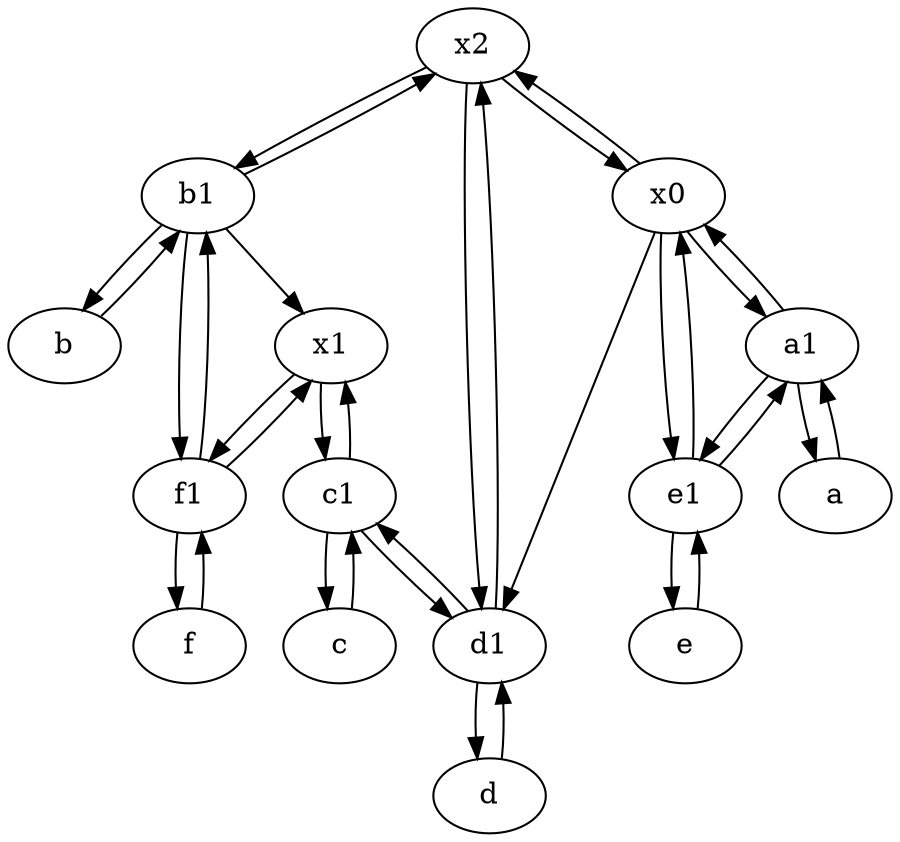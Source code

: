 digraph  {
	x2;
	b [pos="50,20!"];
	a [pos="40,10!"];
	e [pos="30,50!"];
	e1 [pos="25,45!"];
	b1 [pos="45,20!"];
	f [pos="15,45!"];
	c [pos="20,10!"];
	x0;
	d1 [pos="25,30!"];
	c1 [pos="30,15!"];
	a1 [pos="40,15!"];
	f1;
	d [pos="20,30!"];
	x1;
	x2 -> b1;
	e1 -> a1;
	x0 -> d1;
	x2 -> x0;
	b1 -> b;
	a1 -> e1;
	b1 -> f1;
	f -> f1;
	d1 -> c1;
	e1 -> e;
	c1 -> d1;
	x0 -> x2;
	d1 -> x2;
	c1 -> x1;
	f1 -> x1;
	c -> c1;
	b -> b1;
	x2 -> d1;
	b1 -> x2;
	a1 -> x0;
	a -> a1;
	x1 -> f1;
	x1 -> c1;
	x0 -> e1;
	f1 -> f;
	f1 -> b1;
	d1 -> d;
	x0 -> a1;
	d -> d1;
	a1 -> a;
	e1 -> x0;
	e -> e1;
	b1 -> x1;
	c1 -> c;

	}